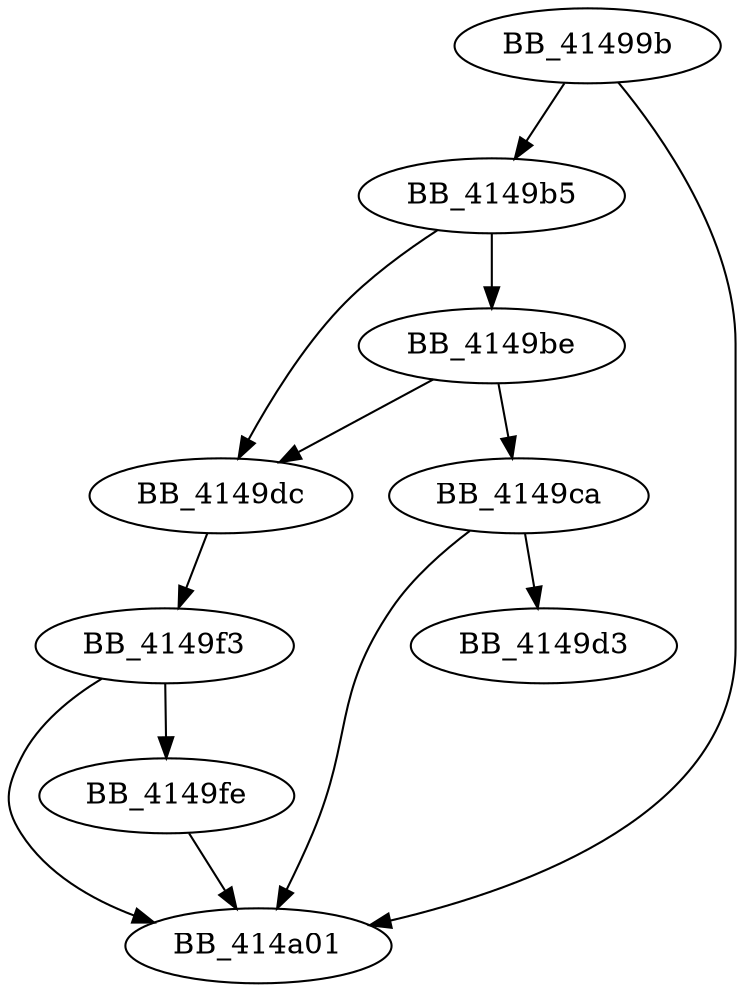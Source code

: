 DiGraph __Towupper{
BB_41499b->BB_4149b5
BB_41499b->BB_414a01
BB_4149b5->BB_4149be
BB_4149b5->BB_4149dc
BB_4149be->BB_4149ca
BB_4149be->BB_4149dc
BB_4149ca->BB_4149d3
BB_4149ca->BB_414a01
BB_4149dc->BB_4149f3
BB_4149f3->BB_4149fe
BB_4149f3->BB_414a01
BB_4149fe->BB_414a01
}
